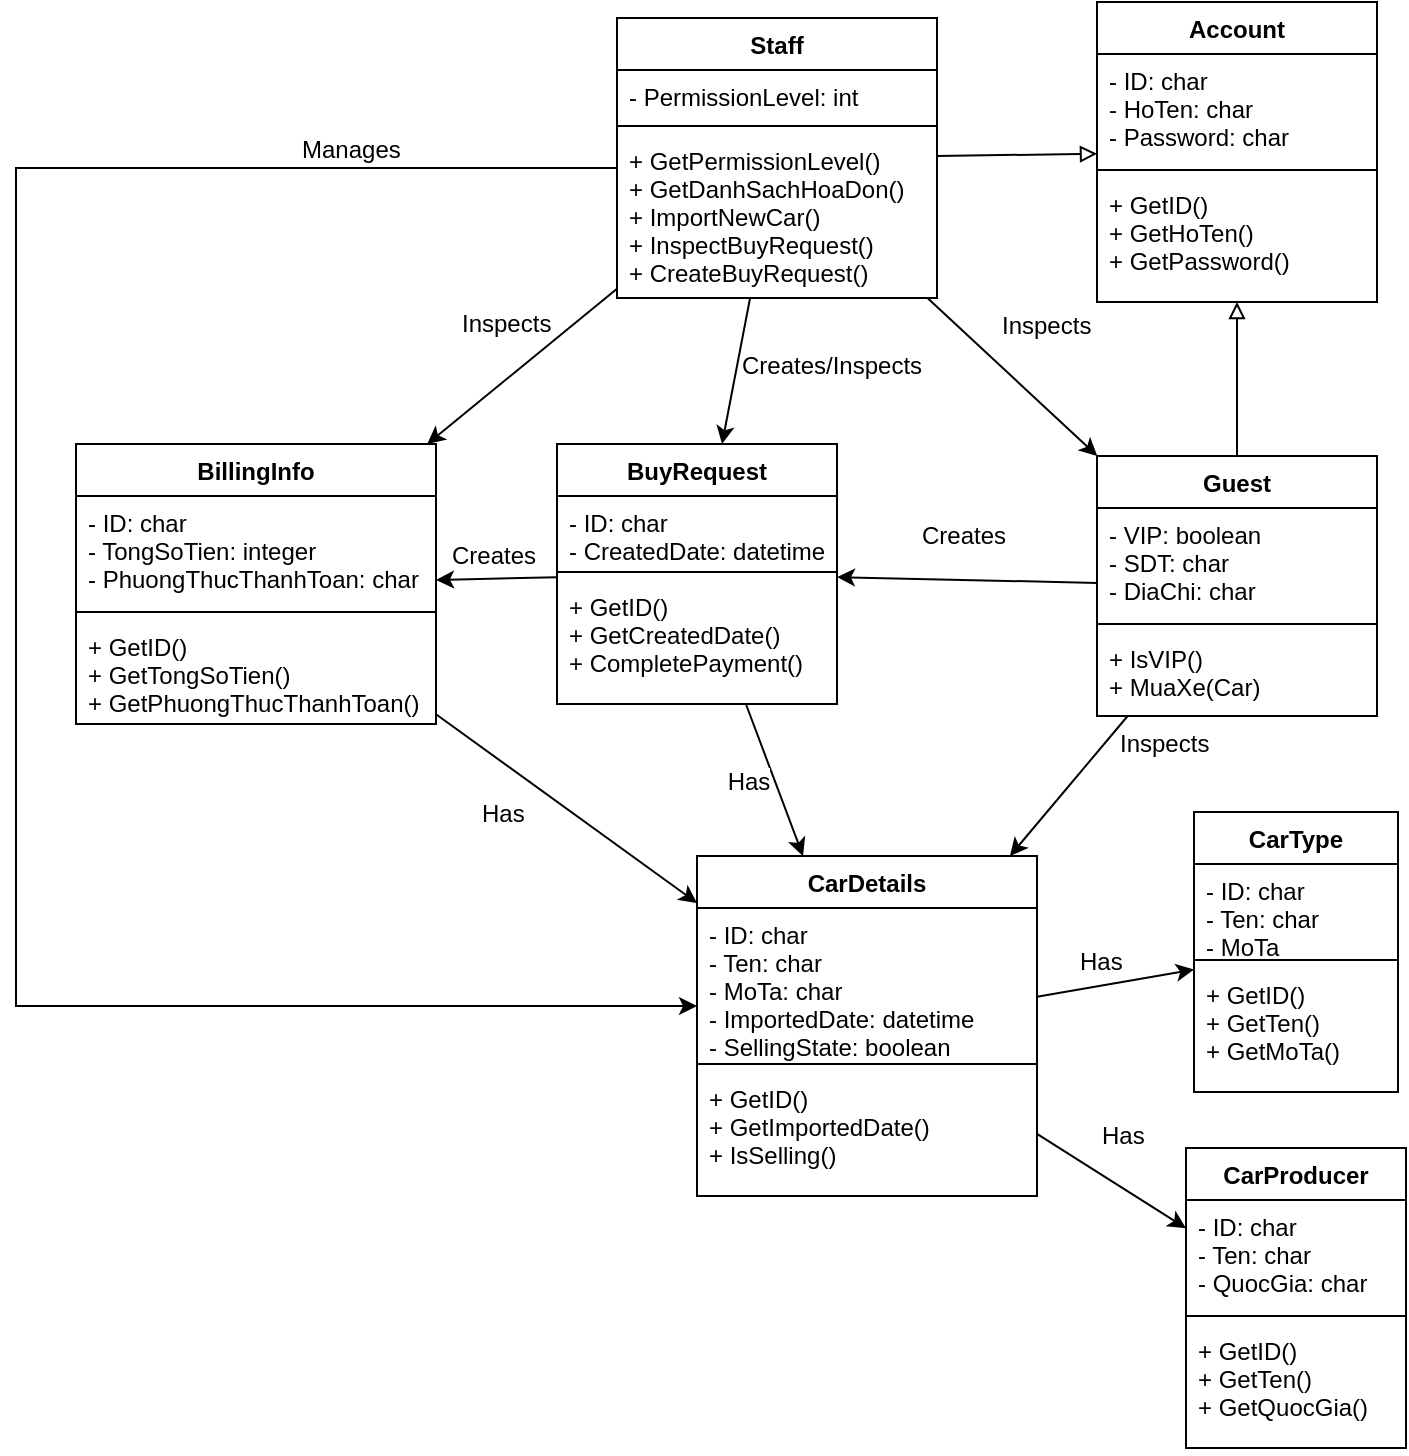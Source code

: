 <mxfile version="11.0.3" type="device"><diagram id="0e6LUYtXEBvDImnwT4hq" name="Page-1"><mxGraphModel dx="1422" dy="715" grid="1" gridSize="10" guides="1" tooltips="1" connect="1" arrows="1" fold="1" page="1" pageScale="1" pageWidth="827" pageHeight="1169" math="0" shadow="0"><root><mxCell id="0"/><mxCell id="1" parent="0"/><mxCell id="iek9vpXXVH91dv_g2cEl-1" style="rounded=0;orthogonalLoop=1;jettySize=auto;html=1;endArrow=block;endFill=0;" parent="1" source="iek9vpXXVH91dv_g2cEl-7" target="iek9vpXXVH91dv_g2cEl-11" edge="1"><mxGeometry relative="1" as="geometry"/></mxCell><mxCell id="iek9vpXXVH91dv_g2cEl-2" style="edgeStyle=none;rounded=0;orthogonalLoop=1;jettySize=auto;html=1;endArrow=classic;endFill=1;" parent="1" source="iek9vpXXVH91dv_g2cEl-7" target="iek9vpXXVH91dv_g2cEl-15" edge="1"><mxGeometry relative="1" as="geometry"/></mxCell><mxCell id="iek9vpXXVH91dv_g2cEl-40" style="edgeStyle=none;rounded=0;orthogonalLoop=1;jettySize=auto;html=1;" parent="1" source="iek9vpXXVH91dv_g2cEl-7" target="iek9vpXXVH91dv_g2cEl-20" edge="1"><mxGeometry relative="1" as="geometry"/></mxCell><mxCell id="iek9vpXXVH91dv_g2cEl-7" value="Guest" style="swimlane;fontStyle=1;align=center;verticalAlign=top;childLayout=stackLayout;horizontal=1;startSize=26;horizontalStack=0;resizeParent=1;resizeParentMax=0;resizeLast=0;collapsible=1;marginBottom=0;" parent="1" vertex="1"><mxGeometry x="560.5" y="284" width="140" height="130" as="geometry"><mxRectangle x="21" y="20" width="90" height="26" as="alternateBounds"/></mxGeometry></mxCell><mxCell id="iek9vpXXVH91dv_g2cEl-8" value="- VIP: boolean&#10;- SDT: char&#10;- DiaChi: char" style="text;strokeColor=none;fillColor=none;align=left;verticalAlign=top;spacingLeft=4;spacingRight=4;overflow=hidden;rotatable=0;points=[[0,0.5],[1,0.5]];portConstraint=eastwest;" parent="iek9vpXXVH91dv_g2cEl-7" vertex="1"><mxGeometry y="26" width="140" height="54" as="geometry"/></mxCell><mxCell id="iek9vpXXVH91dv_g2cEl-9" value="" style="line;strokeWidth=1;fillColor=none;align=left;verticalAlign=middle;spacingTop=-1;spacingLeft=3;spacingRight=3;rotatable=0;labelPosition=right;points=[];portConstraint=eastwest;" parent="iek9vpXXVH91dv_g2cEl-7" vertex="1"><mxGeometry y="80" width="140" height="8" as="geometry"/></mxCell><mxCell id="iek9vpXXVH91dv_g2cEl-10" value="+ IsVIP()&#10;+ MuaXe(Car)" style="text;strokeColor=none;fillColor=none;align=left;verticalAlign=top;spacingLeft=4;spacingRight=4;overflow=hidden;rotatable=0;points=[[0,0.5],[1,0.5]];portConstraint=eastwest;" parent="iek9vpXXVH91dv_g2cEl-7" vertex="1"><mxGeometry y="88" width="140" height="42" as="geometry"/></mxCell><mxCell id="iek9vpXXVH91dv_g2cEl-11" value="Account" style="swimlane;fontStyle=1;align=center;verticalAlign=top;childLayout=stackLayout;horizontal=1;startSize=26;horizontalStack=0;resizeParent=1;resizeParentMax=0;resizeLast=0;collapsible=1;marginBottom=0;" parent="1" vertex="1"><mxGeometry x="560.5" y="57" width="140" height="150" as="geometry"><mxRectangle x="21" y="20" width="90" height="26" as="alternateBounds"/></mxGeometry></mxCell><mxCell id="iek9vpXXVH91dv_g2cEl-12" value="- ID: char&#10;- HoTen: char&#10;- Password: char" style="text;strokeColor=none;fillColor=none;align=left;verticalAlign=top;spacingLeft=4;spacingRight=4;overflow=hidden;rotatable=0;points=[[0,0.5],[1,0.5]];portConstraint=eastwest;" parent="iek9vpXXVH91dv_g2cEl-11" vertex="1"><mxGeometry y="26" width="140" height="54" as="geometry"/></mxCell><mxCell id="iek9vpXXVH91dv_g2cEl-13" value="" style="line;strokeWidth=1;fillColor=none;align=left;verticalAlign=middle;spacingTop=-1;spacingLeft=3;spacingRight=3;rotatable=0;labelPosition=right;points=[];portConstraint=eastwest;" parent="iek9vpXXVH91dv_g2cEl-11" vertex="1"><mxGeometry y="80" width="140" height="8" as="geometry"/></mxCell><mxCell id="iek9vpXXVH91dv_g2cEl-14" value="+ GetID()&#10;+ GetHoTen()&#10;+ GetPassword()" style="text;strokeColor=none;fillColor=none;align=left;verticalAlign=top;spacingLeft=4;spacingRight=4;overflow=hidden;rotatable=0;points=[[0,0.5],[1,0.5]];portConstraint=eastwest;" parent="iek9vpXXVH91dv_g2cEl-11" vertex="1"><mxGeometry y="88" width="140" height="62" as="geometry"/></mxCell><mxCell id="iek9vpXXVH91dv_g2cEl-42" style="edgeStyle=none;rounded=0;orthogonalLoop=1;jettySize=auto;html=1;endArrow=classic;endFill=1;" parent="1" source="iek9vpXXVH91dv_g2cEl-15" target="iek9vpXXVH91dv_g2cEl-20" edge="1"><mxGeometry relative="1" as="geometry"/></mxCell><mxCell id="iek9vpXXVH91dv_g2cEl-43" value="Has" style="text;html=1;resizable=0;points=[];align=center;verticalAlign=middle;labelBackgroundColor=#ffffff;" parent="iek9vpXXVH91dv_g2cEl-42" vertex="1" connectable="0"><mxGeometry x="-0.161" y="7" relative="1" as="geometry"><mxPoint x="-18" y="9.5" as="offset"/></mxGeometry></mxCell><mxCell id="iek9vpXXVH91dv_g2cEl-48" style="edgeStyle=none;rounded=0;orthogonalLoop=1;jettySize=auto;html=1;endArrow=classic;endFill=1;" parent="1" source="iek9vpXXVH91dv_g2cEl-15" target="iek9vpXXVH91dv_g2cEl-44" edge="1"><mxGeometry relative="1" as="geometry"/></mxCell><mxCell id="iek9vpXXVH91dv_g2cEl-15" value="BuyRequest" style="swimlane;fontStyle=1;align=center;verticalAlign=top;childLayout=stackLayout;horizontal=1;startSize=26;horizontalStack=0;resizeParent=1;resizeParentMax=0;resizeLast=0;collapsible=1;marginBottom=0;" parent="1" vertex="1"><mxGeometry x="290.5" y="278" width="140" height="130" as="geometry"><mxRectangle x="21" y="20" width="90" height="26" as="alternateBounds"/></mxGeometry></mxCell><mxCell id="iek9vpXXVH91dv_g2cEl-16" value="- ID: char&#10;- CreatedDate: datetime" style="text;strokeColor=none;fillColor=none;align=left;verticalAlign=top;spacingLeft=4;spacingRight=4;overflow=hidden;rotatable=0;points=[[0,0.5],[1,0.5]];portConstraint=eastwest;" parent="iek9vpXXVH91dv_g2cEl-15" vertex="1"><mxGeometry y="26" width="140" height="34" as="geometry"/></mxCell><mxCell id="iek9vpXXVH91dv_g2cEl-17" value="" style="line;strokeWidth=1;fillColor=none;align=left;verticalAlign=middle;spacingTop=-1;spacingLeft=3;spacingRight=3;rotatable=0;labelPosition=right;points=[];portConstraint=eastwest;" parent="iek9vpXXVH91dv_g2cEl-15" vertex="1"><mxGeometry y="60" width="140" height="8" as="geometry"/></mxCell><mxCell id="iek9vpXXVH91dv_g2cEl-18" value="+ GetID()&#10;+ GetCreatedDate()&#10;+ CompletePayment()" style="text;strokeColor=none;fillColor=none;align=left;verticalAlign=top;spacingLeft=4;spacingRight=4;overflow=hidden;rotatable=0;points=[[0,0.5],[1,0.5]];portConstraint=eastwest;" parent="iek9vpXXVH91dv_g2cEl-15" vertex="1"><mxGeometry y="68" width="140" height="62" as="geometry"/></mxCell><mxCell id="iek9vpXXVH91dv_g2cEl-19" value="Creates" style="text;html=1;resizable=0;points=[];autosize=1;align=left;verticalAlign=top;spacingTop=-4;" parent="1" vertex="1"><mxGeometry x="470.5" y="314" width="60" height="20" as="geometry"/></mxCell><mxCell id="iek9vpXXVH91dv_g2cEl-63" style="rounded=0;orthogonalLoop=1;jettySize=auto;html=1;endArrow=classic;endFill=1;" parent="1" source="iek9vpXXVH91dv_g2cEl-20" target="iek9vpXXVH91dv_g2cEl-59" edge="1"><mxGeometry relative="1" as="geometry"/></mxCell><mxCell id="iek9vpXXVH91dv_g2cEl-74" style="edgeStyle=none;rounded=0;orthogonalLoop=1;jettySize=auto;html=1;endArrow=classic;endFill=1;" parent="1" source="iek9vpXXVH91dv_g2cEl-20" target="iek9vpXXVH91dv_g2cEl-69" edge="1"><mxGeometry relative="1" as="geometry"/></mxCell><mxCell id="iek9vpXXVH91dv_g2cEl-20" value="CarDetails" style="swimlane;fontStyle=1;align=center;verticalAlign=top;childLayout=stackLayout;horizontal=1;startSize=26;horizontalStack=0;resizeParent=1;resizeParentMax=0;resizeLast=0;collapsible=1;marginBottom=0;" parent="1" vertex="1"><mxGeometry x="360.5" y="484" width="170" height="170" as="geometry"><mxRectangle x="21" y="20" width="90" height="26" as="alternateBounds"/></mxGeometry></mxCell><mxCell id="iek9vpXXVH91dv_g2cEl-21" value="- ID: char&#10;- Ten: char&#10;- MoTa: char&#10;- ImportedDate: datetime&#10;- SellingState: boolean" style="text;strokeColor=none;fillColor=none;align=left;verticalAlign=top;spacingLeft=4;spacingRight=4;overflow=hidden;rotatable=0;points=[[0,0.5],[1,0.5]];portConstraint=eastwest;" parent="iek9vpXXVH91dv_g2cEl-20" vertex="1"><mxGeometry y="26" width="170" height="74" as="geometry"/></mxCell><mxCell id="iek9vpXXVH91dv_g2cEl-22" value="" style="line;strokeWidth=1;fillColor=none;align=left;verticalAlign=middle;spacingTop=-1;spacingLeft=3;spacingRight=3;rotatable=0;labelPosition=right;points=[];portConstraint=eastwest;" parent="iek9vpXXVH91dv_g2cEl-20" vertex="1"><mxGeometry y="100" width="170" height="8" as="geometry"/></mxCell><mxCell id="iek9vpXXVH91dv_g2cEl-23" value="+ GetID()&#10;+ GetImportedDate()&#10;+ IsSelling()" style="text;strokeColor=none;fillColor=none;align=left;verticalAlign=top;spacingLeft=4;spacingRight=4;overflow=hidden;rotatable=0;points=[[0,0.5],[1,0.5]];portConstraint=eastwest;" parent="iek9vpXXVH91dv_g2cEl-20" vertex="1"><mxGeometry y="108" width="170" height="62" as="geometry"/></mxCell><mxCell id="iek9vpXXVH91dv_g2cEl-25" style="edgeStyle=none;rounded=0;orthogonalLoop=1;jettySize=auto;html=1;endArrow=block;endFill=0;" parent="1" source="iek9vpXXVH91dv_g2cEl-27" target="iek9vpXXVH91dv_g2cEl-11" edge="1"><mxGeometry relative="1" as="geometry"/></mxCell><mxCell id="iek9vpXXVH91dv_g2cEl-26" style="edgeStyle=none;rounded=0;orthogonalLoop=1;jettySize=auto;html=1;endArrow=classic;endFill=1;" parent="1" source="iek9vpXXVH91dv_g2cEl-27" target="iek9vpXXVH91dv_g2cEl-7" edge="1"><mxGeometry relative="1" as="geometry"/></mxCell><mxCell id="iek9vpXXVH91dv_g2cEl-37" style="rounded=0;orthogonalLoop=1;jettySize=auto;html=1;" parent="1" source="iek9vpXXVH91dv_g2cEl-27" target="iek9vpXXVH91dv_g2cEl-15" edge="1"><mxGeometry relative="1" as="geometry"/></mxCell><mxCell id="iek9vpXXVH91dv_g2cEl-49" style="edgeStyle=none;rounded=0;orthogonalLoop=1;jettySize=auto;html=1;endArrow=classic;endFill=1;" parent="1" source="iek9vpXXVH91dv_g2cEl-27" target="iek9vpXXVH91dv_g2cEl-44" edge="1"><mxGeometry relative="1" as="geometry"/></mxCell><mxCell id="iek9vpXXVH91dv_g2cEl-57" style="edgeStyle=orthogonalEdgeStyle;rounded=0;orthogonalLoop=1;jettySize=auto;html=1;endArrow=classic;endFill=1;" parent="1" source="iek9vpXXVH91dv_g2cEl-27" target="iek9vpXXVH91dv_g2cEl-20" edge="1"><mxGeometry relative="1" as="geometry"><Array as="points"><mxPoint x="20" y="140"/><mxPoint x="20" y="559"/></Array></mxGeometry></mxCell><mxCell id="iek9vpXXVH91dv_g2cEl-27" value="Staff" style="swimlane;fontStyle=1;align=center;verticalAlign=top;childLayout=stackLayout;horizontal=1;startSize=26;horizontalStack=0;resizeParent=1;resizeParentMax=0;resizeLast=0;collapsible=1;marginBottom=0;" parent="1" vertex="1"><mxGeometry x="320.5" y="65" width="160" height="140" as="geometry"><mxRectangle x="21" y="20" width="90" height="26" as="alternateBounds"/></mxGeometry></mxCell><mxCell id="iek9vpXXVH91dv_g2cEl-28" value="- PermissionLevel: int" style="text;strokeColor=none;fillColor=none;align=left;verticalAlign=top;spacingLeft=4;spacingRight=4;overflow=hidden;rotatable=0;points=[[0,0.5],[1,0.5]];portConstraint=eastwest;" parent="iek9vpXXVH91dv_g2cEl-27" vertex="1"><mxGeometry y="26" width="160" height="24" as="geometry"/></mxCell><mxCell id="iek9vpXXVH91dv_g2cEl-29" value="" style="line;strokeWidth=1;fillColor=none;align=left;verticalAlign=middle;spacingTop=-1;spacingLeft=3;spacingRight=3;rotatable=0;labelPosition=right;points=[];portConstraint=eastwest;" parent="iek9vpXXVH91dv_g2cEl-27" vertex="1"><mxGeometry y="50" width="160" height="8" as="geometry"/></mxCell><mxCell id="iek9vpXXVH91dv_g2cEl-30" value="+ GetPermissionLevel()&#10;+ GetDanhSachHoaDon()&#10;+ ImportNewCar()&#10;+ InspectBuyRequest()&#10;+ CreateBuyRequest()" style="text;strokeColor=none;fillColor=none;align=left;verticalAlign=top;spacingLeft=4;spacingRight=4;overflow=hidden;rotatable=0;points=[[0,0.5],[1,0.5]];portConstraint=eastwest;" parent="iek9vpXXVH91dv_g2cEl-27" vertex="1"><mxGeometry y="58" width="160" height="82" as="geometry"/></mxCell><mxCell id="iek9vpXXVH91dv_g2cEl-38" value="Creates/Inspects" style="text;html=1;resizable=0;points=[];autosize=1;align=left;verticalAlign=top;spacingTop=-4;" parent="1" vertex="1"><mxGeometry x="380.5" y="229" width="110" height="20" as="geometry"/></mxCell><mxCell id="iek9vpXXVH91dv_g2cEl-39" value="Inspects" style="text;html=1;resizable=0;points=[];autosize=1;align=left;verticalAlign=top;spacingTop=-4;" parent="1" vertex="1"><mxGeometry x="510.5" y="209" width="60" height="20" as="geometry"/></mxCell><mxCell id="iek9vpXXVH91dv_g2cEl-41" value="Inspects" style="text;html=1;resizable=0;points=[];autosize=1;align=left;verticalAlign=top;spacingTop=-4;" parent="1" vertex="1"><mxGeometry x="570" y="418" width="60" height="20" as="geometry"/></mxCell><mxCell id="iek9vpXXVH91dv_g2cEl-54" style="edgeStyle=none;rounded=0;orthogonalLoop=1;jettySize=auto;html=1;endArrow=classic;endFill=1;" parent="1" source="iek9vpXXVH91dv_g2cEl-44" target="iek9vpXXVH91dv_g2cEl-20" edge="1"><mxGeometry relative="1" as="geometry"/></mxCell><mxCell id="iek9vpXXVH91dv_g2cEl-44" value="BillingInfo" style="swimlane;fontStyle=1;align=center;verticalAlign=top;childLayout=stackLayout;horizontal=1;startSize=26;horizontalStack=0;resizeParent=1;resizeParentMax=0;resizeLast=0;collapsible=1;marginBottom=0;" parent="1" vertex="1"><mxGeometry x="50" y="278" width="180" height="140" as="geometry"><mxRectangle x="21" y="20" width="90" height="26" as="alternateBounds"/></mxGeometry></mxCell><mxCell id="iek9vpXXVH91dv_g2cEl-45" value="- ID: char&#10;- TongSoTien: integer&#10;- PhuongThucThanhToan: char" style="text;strokeColor=none;fillColor=none;align=left;verticalAlign=top;spacingLeft=4;spacingRight=4;overflow=hidden;rotatable=0;points=[[0,0.5],[1,0.5]];portConstraint=eastwest;" parent="iek9vpXXVH91dv_g2cEl-44" vertex="1"><mxGeometry y="26" width="180" height="54" as="geometry"/></mxCell><mxCell id="iek9vpXXVH91dv_g2cEl-46" value="" style="line;strokeWidth=1;fillColor=none;align=left;verticalAlign=middle;spacingTop=-1;spacingLeft=3;spacingRight=3;rotatable=0;labelPosition=right;points=[];portConstraint=eastwest;" parent="iek9vpXXVH91dv_g2cEl-44" vertex="1"><mxGeometry y="80" width="180" height="8" as="geometry"/></mxCell><mxCell id="iek9vpXXVH91dv_g2cEl-47" value="+ GetID()&#10;+ GetTongSoTien()&#10;+ GetPhuongThucThanhToan()" style="text;strokeColor=none;fillColor=none;align=left;verticalAlign=top;spacingLeft=4;spacingRight=4;overflow=hidden;rotatable=0;points=[[0,0.5],[1,0.5]];portConstraint=eastwest;" parent="iek9vpXXVH91dv_g2cEl-44" vertex="1"><mxGeometry y="88" width="180" height="52" as="geometry"/></mxCell><mxCell id="iek9vpXXVH91dv_g2cEl-50" value="Inspects" style="text;html=1;resizable=0;points=[];autosize=1;align=left;verticalAlign=top;spacingTop=-4;" parent="1" vertex="1"><mxGeometry x="241" y="208" width="60" height="20" as="geometry"/></mxCell><mxCell id="iek9vpXXVH91dv_g2cEl-51" value="Creates" style="text;html=1;resizable=0;points=[];autosize=1;align=left;verticalAlign=top;spacingTop=-4;" parent="1" vertex="1"><mxGeometry x="236" y="324" width="60" height="20" as="geometry"/></mxCell><mxCell id="iek9vpXXVH91dv_g2cEl-55" value="Has" style="text;html=1;resizable=0;points=[];autosize=1;align=left;verticalAlign=top;spacingTop=-4;" parent="1" vertex="1"><mxGeometry x="250.5" y="453" width="40" height="20" as="geometry"/></mxCell><mxCell id="iek9vpXXVH91dv_g2cEl-58" value="Manages" style="text;html=1;resizable=0;points=[];autosize=1;align=left;verticalAlign=top;spacingTop=-4;" parent="1" vertex="1"><mxGeometry x="161" y="121" width="60" height="20" as="geometry"/></mxCell><mxCell id="iek9vpXXVH91dv_g2cEl-59" value="CarProducer" style="swimlane;fontStyle=1;align=center;verticalAlign=top;childLayout=stackLayout;horizontal=1;startSize=26;horizontalStack=0;resizeParent=1;resizeParentMax=0;resizeLast=0;collapsible=1;marginBottom=0;" parent="1" vertex="1"><mxGeometry x="605" y="630" width="110" height="150" as="geometry"><mxRectangle x="21" y="20" width="90" height="26" as="alternateBounds"/></mxGeometry></mxCell><mxCell id="iek9vpXXVH91dv_g2cEl-60" value="- ID: char&#10;- Ten: char&#10;- QuocGia: char" style="text;strokeColor=none;fillColor=none;align=left;verticalAlign=top;spacingLeft=4;spacingRight=4;overflow=hidden;rotatable=0;points=[[0,0.5],[1,0.5]];portConstraint=eastwest;" parent="iek9vpXXVH91dv_g2cEl-59" vertex="1"><mxGeometry y="26" width="110" height="54" as="geometry"/></mxCell><mxCell id="iek9vpXXVH91dv_g2cEl-61" value="" style="line;strokeWidth=1;fillColor=none;align=left;verticalAlign=middle;spacingTop=-1;spacingLeft=3;spacingRight=3;rotatable=0;labelPosition=right;points=[];portConstraint=eastwest;" parent="iek9vpXXVH91dv_g2cEl-59" vertex="1"><mxGeometry y="80" width="110" height="8" as="geometry"/></mxCell><mxCell id="iek9vpXXVH91dv_g2cEl-62" value="+ GetID()&#10;+ GetTen()&#10;+ GetQuocGia()" style="text;strokeColor=none;fillColor=none;align=left;verticalAlign=top;spacingLeft=4;spacingRight=4;overflow=hidden;rotatable=0;points=[[0,0.5],[1,0.5]];portConstraint=eastwest;" parent="iek9vpXXVH91dv_g2cEl-59" vertex="1"><mxGeometry y="88" width="110" height="62" as="geometry"/></mxCell><mxCell id="iek9vpXXVH91dv_g2cEl-64" value="Has" style="text;html=1;resizable=0;points=[];autosize=1;align=left;verticalAlign=top;spacingTop=-4;" parent="1" vertex="1"><mxGeometry x="560.5" y="614" width="40" height="20" as="geometry"/></mxCell><mxCell id="iek9vpXXVH91dv_g2cEl-69" value="CarType" style="swimlane;fontStyle=1;align=center;verticalAlign=top;childLayout=stackLayout;horizontal=1;startSize=26;horizontalStack=0;resizeParent=1;resizeParentMax=0;resizeLast=0;collapsible=1;marginBottom=0;" parent="1" vertex="1"><mxGeometry x="609" y="462" width="102" height="140" as="geometry"><mxRectangle x="21" y="20" width="90" height="26" as="alternateBounds"/></mxGeometry></mxCell><mxCell id="iek9vpXXVH91dv_g2cEl-70" value="- ID: char&#10;- Ten: char&#10;- MoTa" style="text;strokeColor=none;fillColor=none;align=left;verticalAlign=top;spacingLeft=4;spacingRight=4;overflow=hidden;rotatable=0;points=[[0,0.5],[1,0.5]];portConstraint=eastwest;" parent="iek9vpXXVH91dv_g2cEl-69" vertex="1"><mxGeometry y="26" width="102" height="44" as="geometry"/></mxCell><mxCell id="iek9vpXXVH91dv_g2cEl-71" value="" style="line;strokeWidth=1;fillColor=none;align=left;verticalAlign=middle;spacingTop=-1;spacingLeft=3;spacingRight=3;rotatable=0;labelPosition=right;points=[];portConstraint=eastwest;" parent="iek9vpXXVH91dv_g2cEl-69" vertex="1"><mxGeometry y="70" width="102" height="8" as="geometry"/></mxCell><mxCell id="iek9vpXXVH91dv_g2cEl-72" value="+ GetID()&#10;+ GetTen()&#10;+ GetMoTa()" style="text;strokeColor=none;fillColor=none;align=left;verticalAlign=top;spacingLeft=4;spacingRight=4;overflow=hidden;rotatable=0;points=[[0,0.5],[1,0.5]];portConstraint=eastwest;" parent="iek9vpXXVH91dv_g2cEl-69" vertex="1"><mxGeometry y="78" width="102" height="62" as="geometry"/></mxCell><mxCell id="iek9vpXXVH91dv_g2cEl-75" value="Has" style="text;html=1;resizable=0;points=[];autosize=1;align=left;verticalAlign=top;spacingTop=-4;" parent="1" vertex="1"><mxGeometry x="550" y="527" width="40" height="20" as="geometry"/></mxCell></root></mxGraphModel></diagram></mxfile>